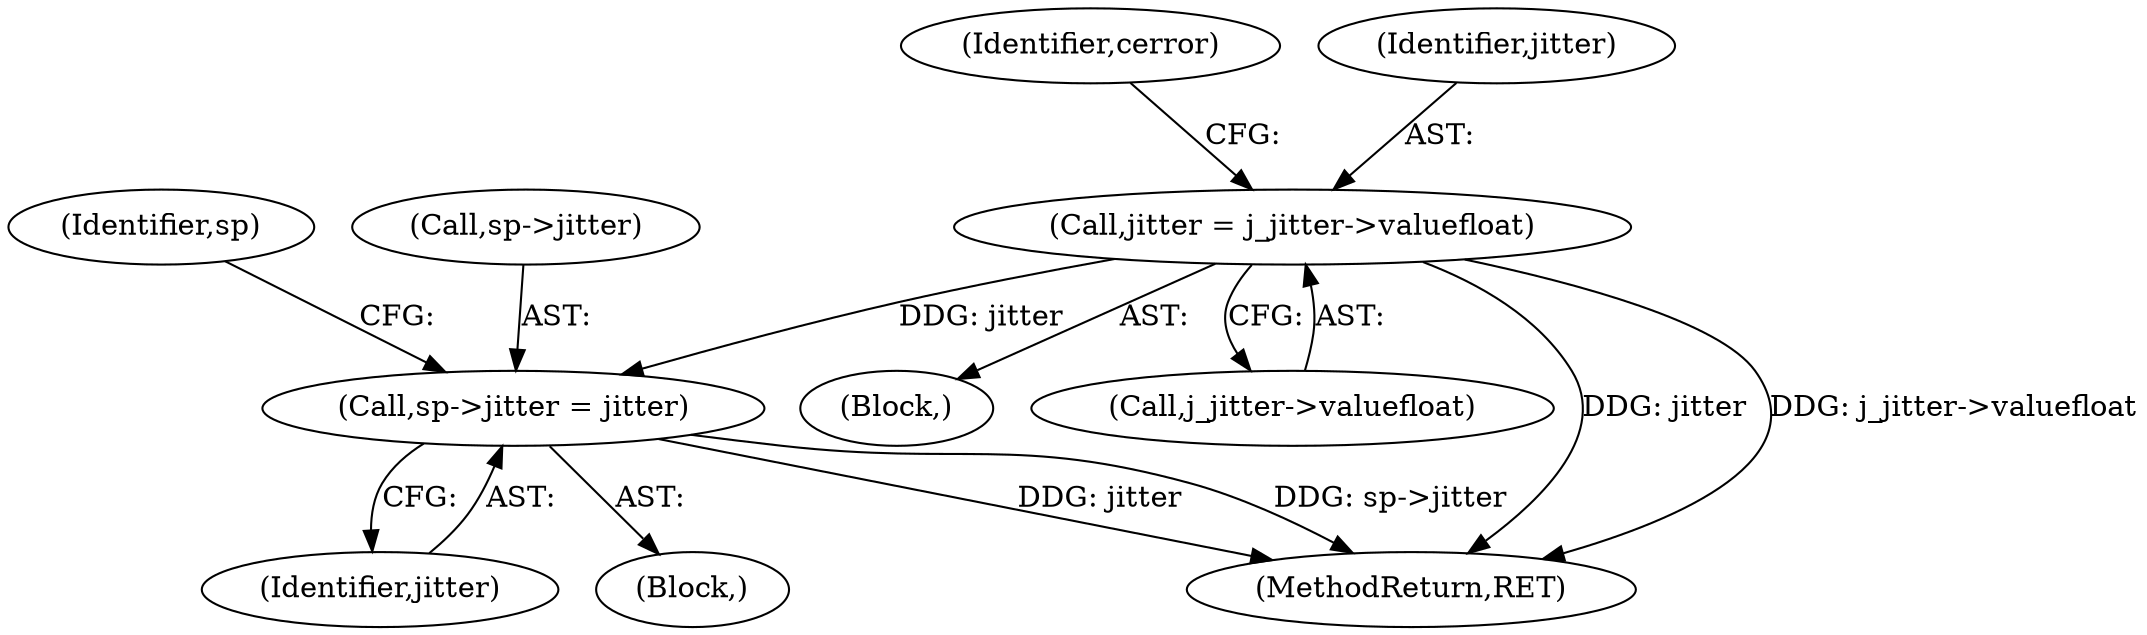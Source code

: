 digraph "1_iperf_91f2fa59e8ed80dfbf400add0164ee0e508e412a_48@del" {
"1000382" [label="(Call,jitter = j_jitter->valuefloat)"];
"1000423" [label="(Call,sp->jitter = jitter)"];
"1000430" [label="(Identifier,sp)"];
"1000424" [label="(Call,sp->jitter)"];
"1000382" [label="(Call,jitter = j_jitter->valuefloat)"];
"1000366" [label="(Block,)"];
"1000388" [label="(Identifier,cerror)"];
"1000427" [label="(Identifier,jitter)"];
"1000423" [label="(Call,sp->jitter = jitter)"];
"1000422" [label="(Block,)"];
"1000384" [label="(Call,j_jitter->valuefloat)"];
"1000510" [label="(MethodReturn,RET)"];
"1000383" [label="(Identifier,jitter)"];
"1000382" -> "1000366"  [label="AST: "];
"1000382" -> "1000384"  [label="CFG: "];
"1000383" -> "1000382"  [label="AST: "];
"1000384" -> "1000382"  [label="AST: "];
"1000388" -> "1000382"  [label="CFG: "];
"1000382" -> "1000510"  [label="DDG: jitter"];
"1000382" -> "1000510"  [label="DDG: j_jitter->valuefloat"];
"1000382" -> "1000423"  [label="DDG: jitter"];
"1000423" -> "1000422"  [label="AST: "];
"1000423" -> "1000427"  [label="CFG: "];
"1000424" -> "1000423"  [label="AST: "];
"1000427" -> "1000423"  [label="AST: "];
"1000430" -> "1000423"  [label="CFG: "];
"1000423" -> "1000510"  [label="DDG: jitter"];
"1000423" -> "1000510"  [label="DDG: sp->jitter"];
}
